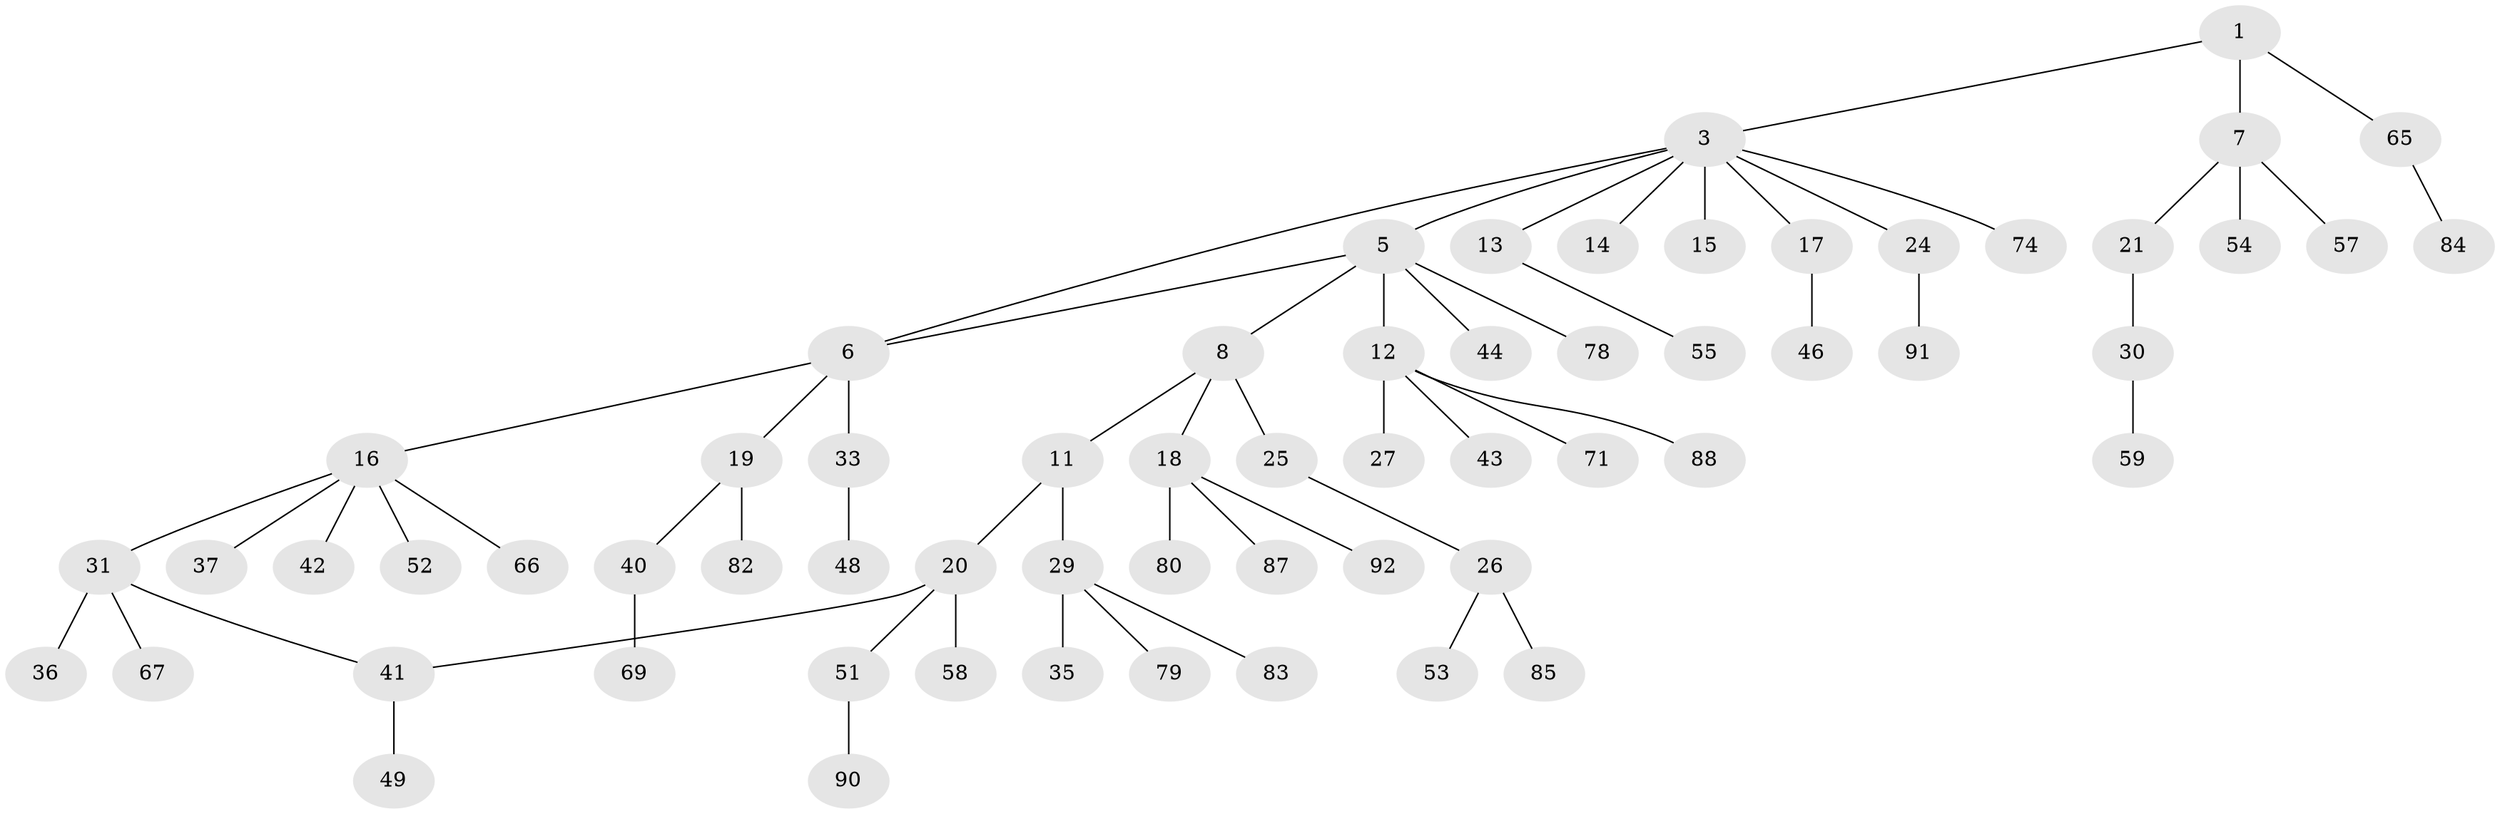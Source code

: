 // Generated by graph-tools (version 1.1) at 2025/23/03/03/25 07:23:34]
// undirected, 62 vertices, 63 edges
graph export_dot {
graph [start="1"]
  node [color=gray90,style=filled];
  1 [super="+2"];
  3 [super="+4"];
  5 [super="+22"];
  6 [super="+38"];
  7 [super="+9"];
  8 [super="+10"];
  11 [super="+62"];
  12 [super="+23"];
  13;
  14;
  15;
  16 [super="+28"];
  17 [super="+56"];
  18 [super="+70"];
  19 [super="+47"];
  20 [super="+50"];
  21;
  24;
  25 [super="+86"];
  26 [super="+45"];
  27 [super="+32"];
  29 [super="+34"];
  30 [super="+76"];
  31 [super="+39"];
  33 [super="+77"];
  35 [super="+61"];
  36;
  37;
  40;
  41;
  42;
  43 [super="+75"];
  44 [super="+73"];
  46 [super="+64"];
  48 [super="+60"];
  49;
  51 [super="+63"];
  52 [super="+89"];
  53;
  54;
  55 [super="+81"];
  57;
  58;
  59;
  65;
  66 [super="+68"];
  67 [super="+72"];
  69;
  71;
  74;
  78;
  79;
  80;
  82;
  83;
  84;
  85;
  87;
  88;
  90;
  91;
  92;
  1 -- 7;
  1 -- 65;
  1 -- 3;
  3 -- 5;
  3 -- 13;
  3 -- 17;
  3 -- 6;
  3 -- 24;
  3 -- 74;
  3 -- 14;
  3 -- 15;
  5 -- 8;
  5 -- 12;
  5 -- 44;
  5 -- 78;
  5 -- 6;
  6 -- 16;
  6 -- 19;
  6 -- 33;
  7 -- 57;
  7 -- 21;
  7 -- 54;
  8 -- 11;
  8 -- 18;
  8 -- 25;
  11 -- 20;
  11 -- 29;
  12 -- 27;
  12 -- 71;
  12 -- 88;
  12 -- 43;
  13 -- 55;
  16 -- 31;
  16 -- 37;
  16 -- 42;
  16 -- 52;
  16 -- 66;
  17 -- 46;
  18 -- 87;
  18 -- 80;
  18 -- 92;
  19 -- 40;
  19 -- 82;
  20 -- 51;
  20 -- 58;
  20 -- 41;
  21 -- 30;
  24 -- 91;
  25 -- 26;
  26 -- 85;
  26 -- 53;
  29 -- 35;
  29 -- 83;
  29 -- 79;
  30 -- 59;
  31 -- 36;
  31 -- 41;
  31 -- 67;
  33 -- 48;
  40 -- 69;
  41 -- 49;
  51 -- 90;
  65 -- 84;
}
